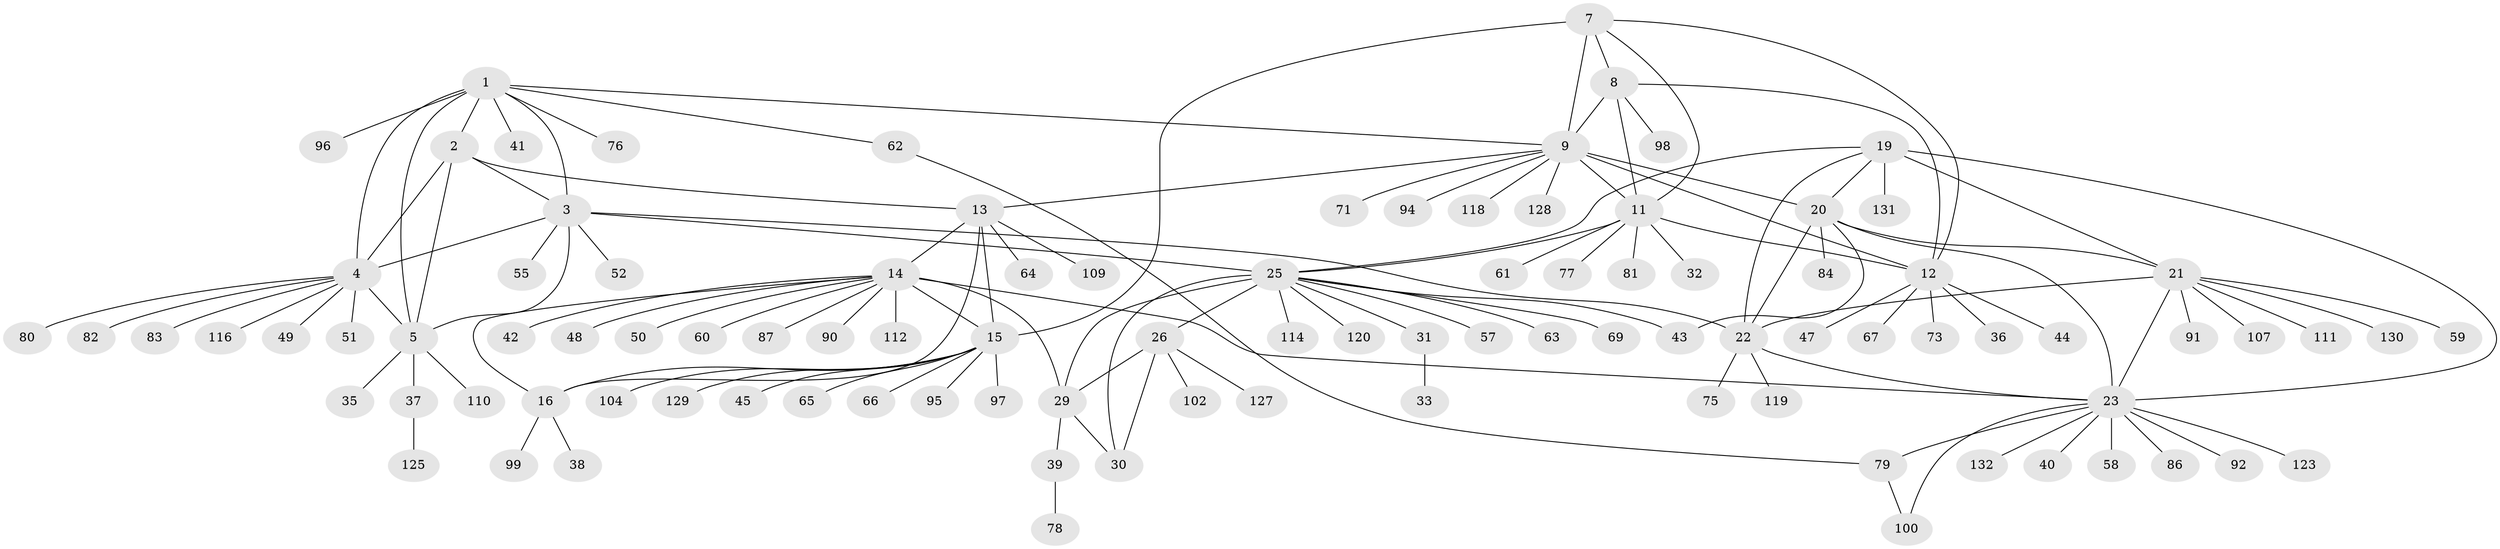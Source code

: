 // Generated by graph-tools (version 1.1) at 2025/24/03/03/25 07:24:13]
// undirected, 100 vertices, 133 edges
graph export_dot {
graph [start="1"]
  node [color=gray90,style=filled];
  1 [super="+122"];
  2;
  3 [super="+54"];
  4 [super="+6"];
  5;
  7 [super="+72"];
  8 [super="+124"];
  9 [super="+10"];
  11 [super="+70"];
  12 [super="+34"];
  13 [super="+53"];
  14 [super="+18"];
  15 [super="+17"];
  16 [super="+74"];
  19;
  20 [super="+46"];
  21 [super="+106"];
  22 [super="+88"];
  23 [super="+24"];
  25 [super="+28"];
  26 [super="+27"];
  29;
  30;
  31 [super="+56"];
  32;
  33 [super="+85"];
  35 [super="+68"];
  36;
  37 [super="+103"];
  38;
  39;
  40;
  41;
  42 [super="+105"];
  43;
  44 [super="+101"];
  45;
  47;
  48;
  49;
  50;
  51;
  52;
  55;
  57;
  58;
  59;
  60;
  61;
  62 [super="+126"];
  63;
  64;
  65;
  66;
  67;
  69 [super="+113"];
  71;
  73 [super="+121"];
  75;
  76;
  77;
  78 [super="+93"];
  79;
  80;
  81 [super="+117"];
  82;
  83 [super="+115"];
  84;
  86;
  87 [super="+89"];
  90;
  91;
  92;
  94;
  95;
  96;
  97;
  98;
  99;
  100 [super="+108"];
  102;
  104;
  107;
  109;
  110;
  111;
  112;
  114;
  116;
  118;
  119;
  120;
  123;
  125;
  127;
  128;
  129;
  130;
  131;
  132;
  1 -- 2;
  1 -- 3;
  1 -- 4 [weight=2];
  1 -- 5;
  1 -- 41;
  1 -- 62;
  1 -- 76;
  1 -- 96;
  1 -- 9;
  2 -- 3;
  2 -- 4 [weight=2];
  2 -- 5;
  2 -- 13;
  3 -- 4 [weight=2];
  3 -- 5;
  3 -- 22;
  3 -- 25;
  3 -- 52;
  3 -- 55;
  4 -- 5 [weight=2];
  4 -- 49;
  4 -- 80;
  4 -- 82;
  4 -- 83;
  4 -- 51;
  4 -- 116;
  5 -- 35;
  5 -- 37;
  5 -- 110;
  7 -- 8;
  7 -- 9 [weight=2];
  7 -- 11;
  7 -- 12;
  7 -- 15;
  8 -- 9 [weight=2];
  8 -- 11;
  8 -- 12;
  8 -- 98;
  9 -- 11 [weight=2];
  9 -- 12 [weight=2];
  9 -- 20;
  9 -- 71;
  9 -- 94;
  9 -- 128;
  9 -- 118;
  9 -- 13;
  11 -- 12;
  11 -- 32;
  11 -- 61;
  11 -- 77;
  11 -- 81;
  11 -- 25;
  12 -- 36;
  12 -- 44;
  12 -- 47;
  12 -- 73;
  12 -- 67;
  13 -- 14 [weight=2];
  13 -- 15 [weight=2];
  13 -- 16;
  13 -- 109;
  13 -- 64;
  14 -- 15 [weight=4];
  14 -- 16 [weight=2];
  14 -- 29;
  14 -- 90;
  14 -- 112;
  14 -- 23;
  14 -- 42;
  14 -- 48;
  14 -- 50;
  14 -- 87;
  14 -- 60;
  15 -- 16 [weight=2];
  15 -- 65;
  15 -- 66;
  15 -- 95;
  15 -- 97;
  15 -- 129;
  15 -- 45;
  15 -- 104;
  16 -- 38;
  16 -- 99;
  19 -- 20;
  19 -- 21;
  19 -- 22;
  19 -- 23 [weight=2];
  19 -- 25;
  19 -- 131;
  20 -- 21;
  20 -- 22;
  20 -- 23 [weight=2];
  20 -- 43;
  20 -- 84;
  21 -- 22;
  21 -- 23 [weight=2];
  21 -- 59;
  21 -- 91;
  21 -- 107;
  21 -- 111;
  21 -- 130;
  22 -- 23 [weight=2];
  22 -- 75;
  22 -- 119;
  23 -- 40;
  23 -- 58;
  23 -- 86;
  23 -- 100;
  23 -- 132;
  23 -- 79;
  23 -- 123;
  23 -- 92;
  25 -- 26 [weight=4];
  25 -- 29 [weight=2];
  25 -- 30 [weight=2];
  25 -- 69;
  25 -- 43;
  25 -- 31;
  25 -- 114;
  25 -- 120;
  25 -- 57;
  25 -- 63;
  26 -- 29 [weight=2];
  26 -- 30 [weight=2];
  26 -- 102;
  26 -- 127;
  29 -- 30;
  29 -- 39;
  31 -- 33;
  37 -- 125;
  39 -- 78;
  62 -- 79;
  79 -- 100;
}

